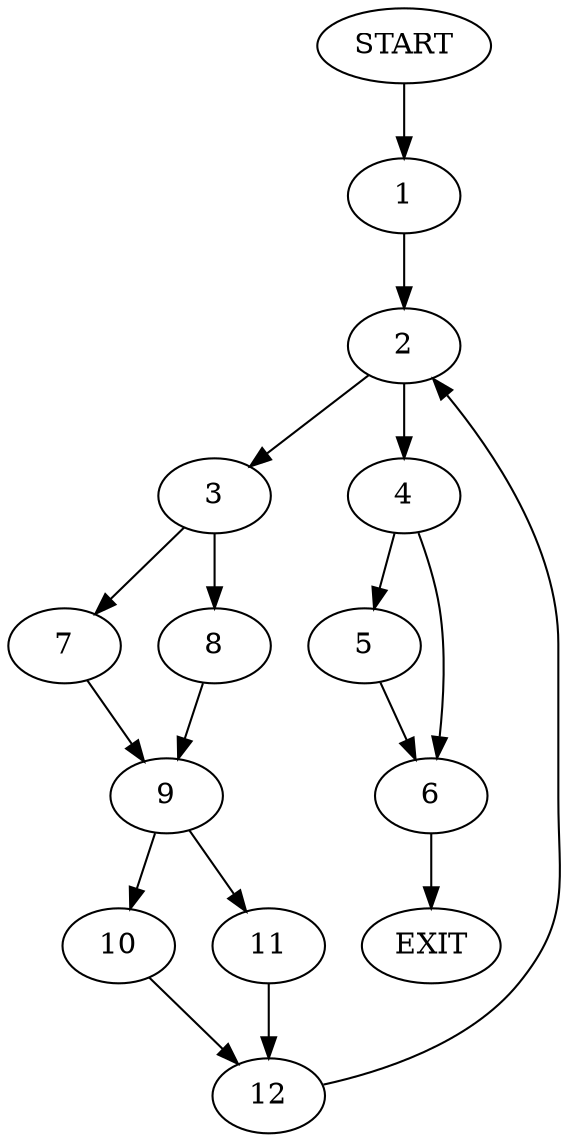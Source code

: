 digraph {
0 [label="START"]
13 [label="EXIT"]
0 -> 1
1 -> 2
2 -> 3
2 -> 4
4 -> 5
4 -> 6
3 -> 7
3 -> 8
7 -> 9
8 -> 9
9 -> 10
9 -> 11
10 -> 12
11 -> 12
12 -> 2
5 -> 6
6 -> 13
}

